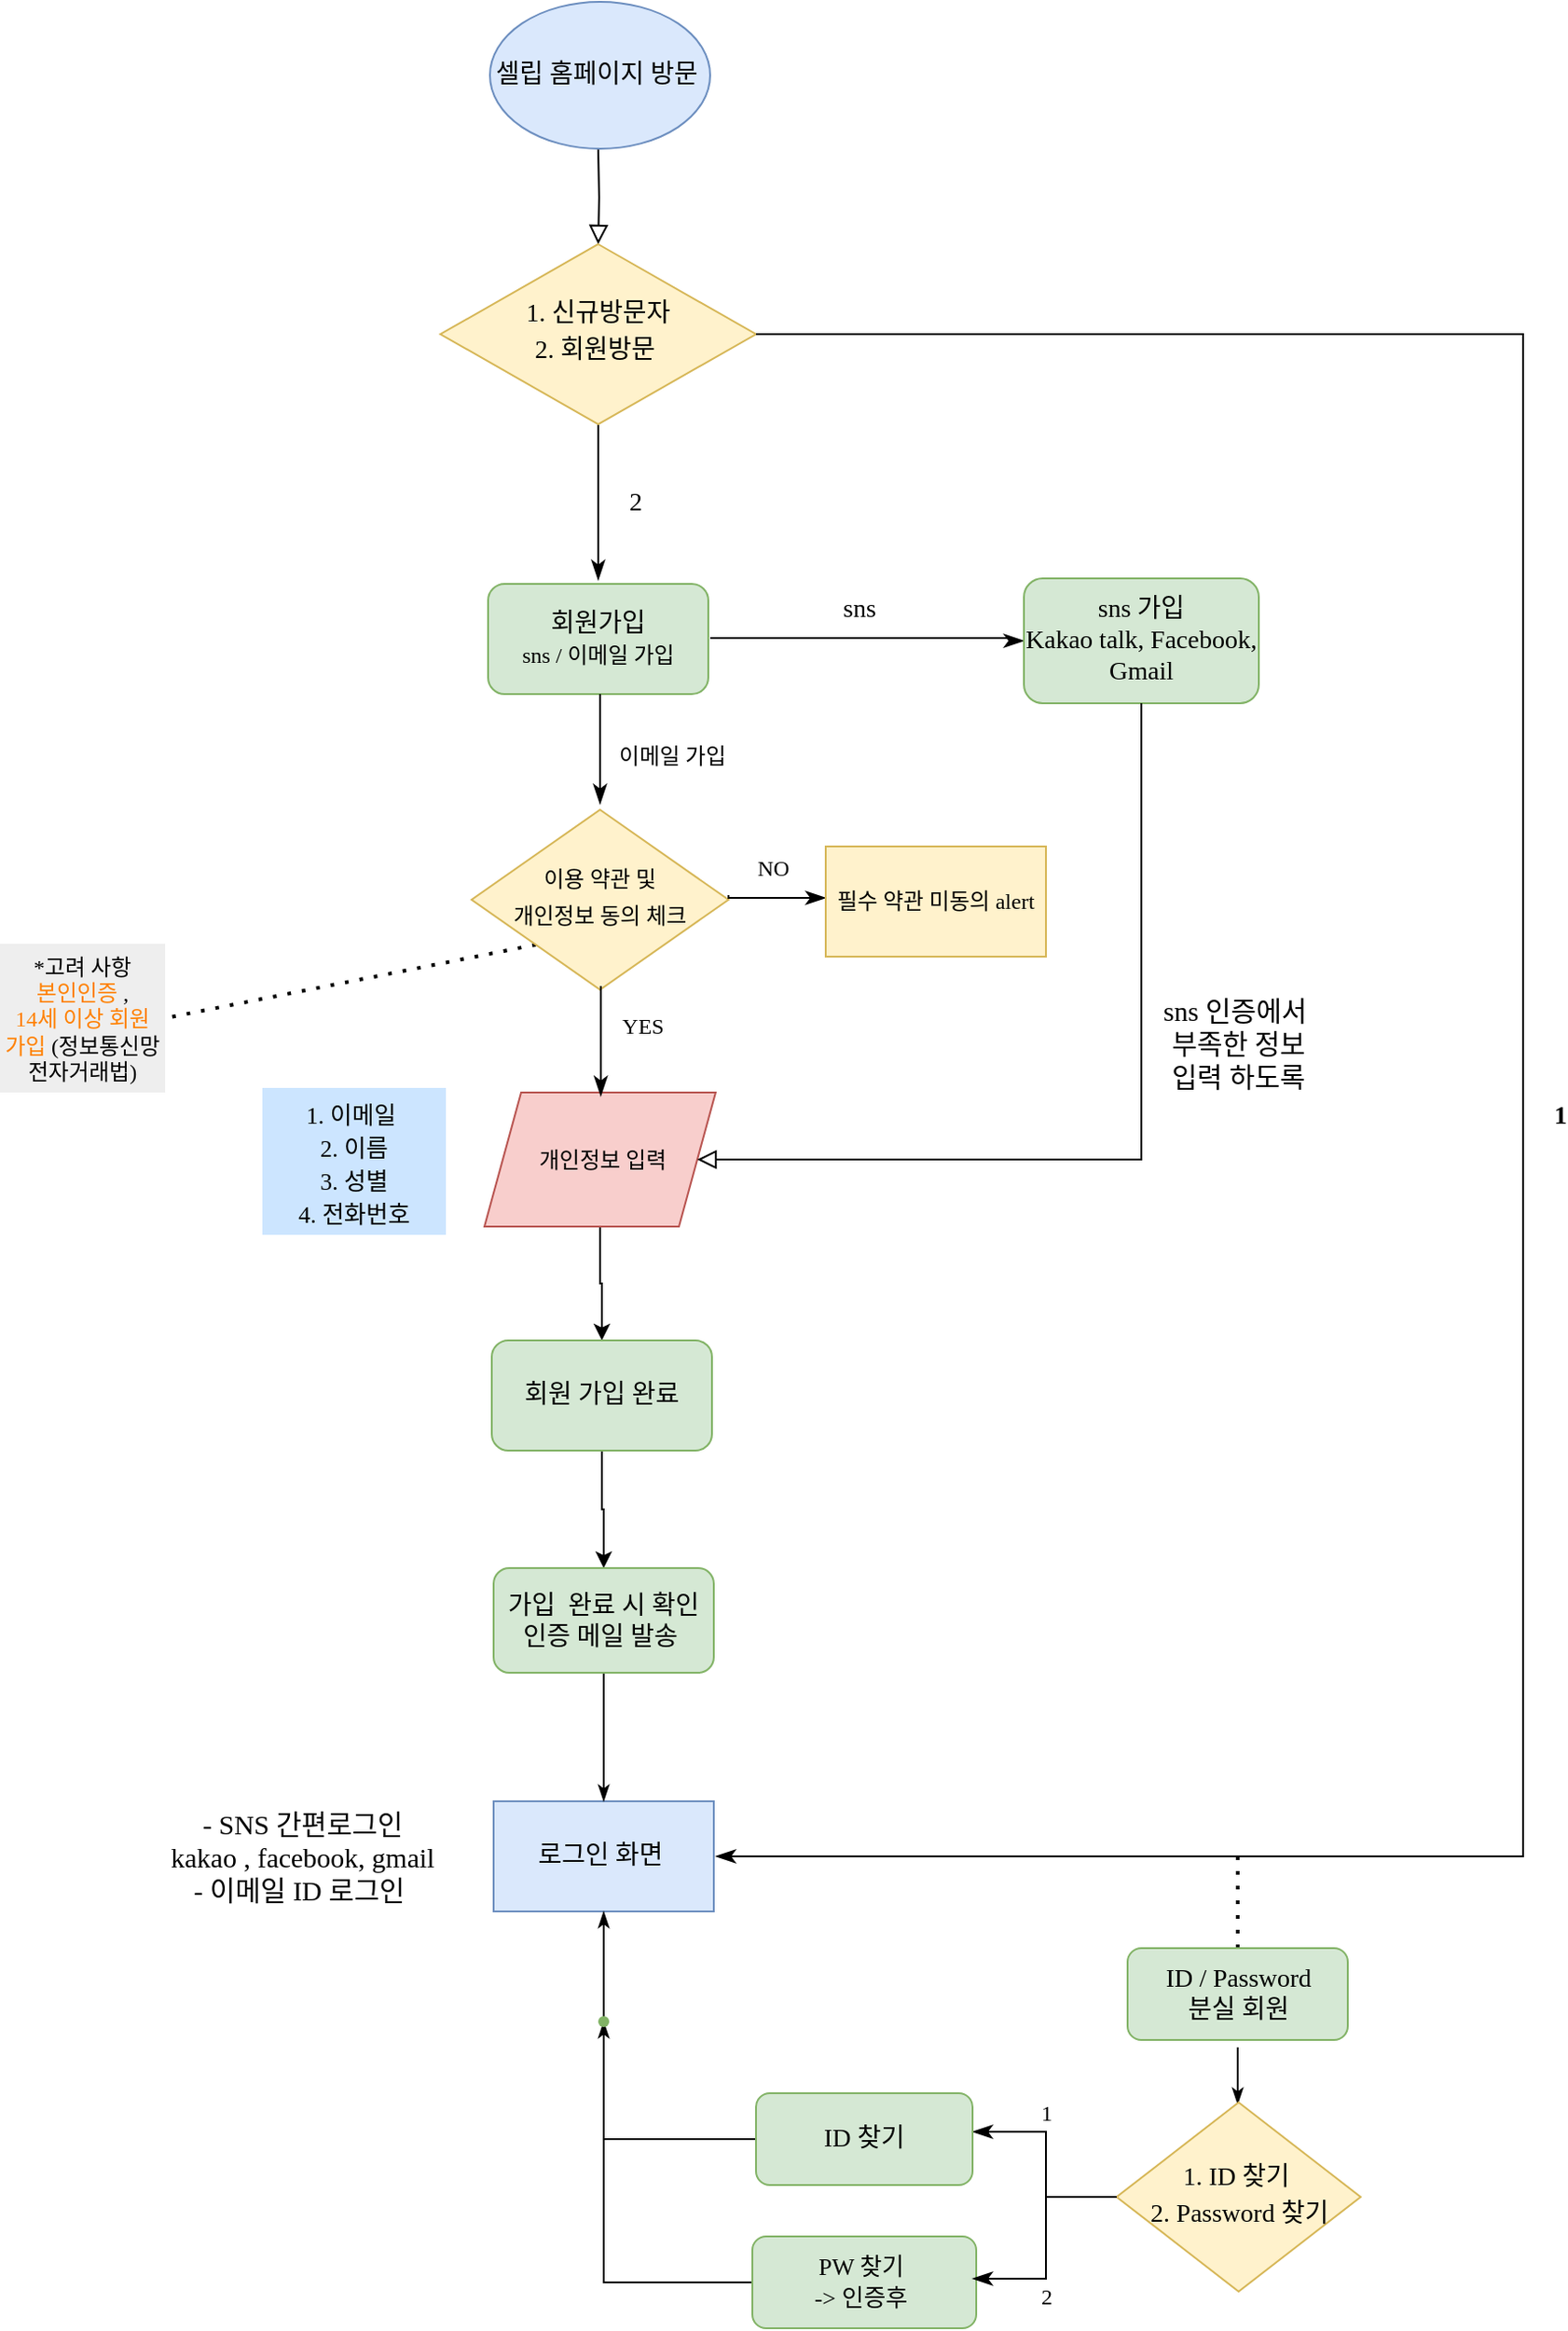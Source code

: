 <mxfile version="20.0.1" type="github">
  <diagram id="C5RBs43oDa-KdzZeNtuy" name="Page-1">
    <mxGraphModel dx="2720" dy="1238" grid="1" gridSize="10" guides="1" tooltips="1" connect="1" arrows="1" fold="1" page="1" pageScale="1" pageWidth="980" pageHeight="1390" math="0" shadow="0">
      <root>
        <mxCell id="WIyWlLk6GJQsqaUBKTNV-0" />
        <mxCell id="WIyWlLk6GJQsqaUBKTNV-1" parent="WIyWlLk6GJQsqaUBKTNV-0" />
        <mxCell id="WIyWlLk6GJQsqaUBKTNV-2" value="" style="rounded=0;html=1;jettySize=auto;orthogonalLoop=1;fontSize=14;endArrow=block;endFill=0;endSize=8;strokeWidth=1;shadow=0;labelBackgroundColor=none;edgeStyle=orthogonalEdgeStyle;fontFamily=돋음체;fontSource=https%3A%2F%2Fcdn.jsdelivr.net%2Fgh%2Fprojectnoonnu%2Fnoonfonts_two%401.0%2FKoPubDotumMedium.woff&#39;;" parent="WIyWlLk6GJQsqaUBKTNV-1" target="WIyWlLk6GJQsqaUBKTNV-6" edge="1">
          <mxGeometry relative="1" as="geometry">
            <mxPoint x="-604" y="160" as="sourcePoint" />
          </mxGeometry>
        </mxCell>
        <mxCell id="WIyWlLk6GJQsqaUBKTNV-4" value="2" style="rounded=0;html=1;jettySize=auto;orthogonalLoop=1;fontSize=14;endArrow=classicThin;endFill=1;endSize=8;strokeWidth=1;shadow=0;labelBackgroundColor=none;edgeStyle=orthogonalEdgeStyle;fontFamily=돋음체;fontSource=https%3A%2F%2Fcdn.jsdelivr.net%2Fgh%2Fprojectnoonnu%2Fnoonfonts_two%401.0%2FKoPubDotumMedium.woff&#39;;exitX=0.5;exitY=1;exitDx=0;exitDy=0;" parent="WIyWlLk6GJQsqaUBKTNV-1" source="WIyWlLk6GJQsqaUBKTNV-6" edge="1">
          <mxGeometry y="20" relative="1" as="geometry">
            <mxPoint as="offset" />
            <mxPoint x="-603.5" y="307" as="sourcePoint" />
            <mxPoint x="-604" y="395" as="targetPoint" />
          </mxGeometry>
        </mxCell>
        <mxCell id="WIyWlLk6GJQsqaUBKTNV-6" value="&lt;p style=&quot;line-height: 1.4; font-size: 14px;&quot;&gt;&lt;font data-font-src=&quot;https://cdn.jsdelivr.net/gh/projectnoonnu/noonfonts_two@1.0/KoPubDotumMedium.woff&#39;&quot; style=&quot;font-size: 14px;&quot;&gt;1. 신규방문자&lt;br style=&quot;font-size: 14px;&quot;&gt;2. 회원방문&amp;nbsp;&lt;/font&gt;&lt;/p&gt;" style="rhombus;whiteSpace=wrap;html=1;shadow=0;fontFamily=돋음체;fontSize=14;align=center;strokeWidth=1;spacing=6;spacingTop=-4;fontSource=https%3A%2F%2Fcdn.jsdelivr.net%2Fgh%2Fprojectnoonnu%2Fnoonfonts_two%401.0%2FKoPubDotumMedium.woff&#39;;fillColor=#fff2cc;strokeColor=#d6b656;" parent="WIyWlLk6GJQsqaUBKTNV-1" vertex="1">
          <mxGeometry x="-690" y="212" width="172" height="98" as="geometry" />
        </mxCell>
        <mxCell id="9th_qqpQEsQk5X8nuHkO-0" value="&lt;font data-font-src=&quot;https://cdn.jsdelivr.net/gh/projectnoonnu/noonfonts_two@1.0/KoPubDotumMedium.woff&#39;&quot; style=&quot;font-size: 14px;&quot;&gt;셀립 홈페이지 방문&amp;nbsp;&lt;/font&gt;" style="ellipse;whiteSpace=wrap;html=1;fontSize=14;fontFamily=돋음체;fontSource=https%3A%2F%2Fcdn.jsdelivr.net%2Fgh%2Fprojectnoonnu%2Fnoonfonts_two%401.0%2FKoPubDotumMedium.woff&#39;;fillColor=#dae8fc;strokeColor=#6c8ebf;" vertex="1" parent="WIyWlLk6GJQsqaUBKTNV-1">
          <mxGeometry x="-663" y="80" width="120" height="80" as="geometry" />
        </mxCell>
        <mxCell id="9th_qqpQEsQk5X8nuHkO-2" value="로그인 화면&amp;nbsp;" style="rounded=0;whiteSpace=wrap;html=1;fontFamily=돋음체;fontSource=https%3A%2F%2Fcdn.jsdelivr.net%2Fgh%2Fprojectnoonnu%2Fnoonfonts_two%401.0%2FKoPubDotumMedium.woff&#39;;fontSize=14;fillColor=#dae8fc;strokeColor=#6c8ebf;" vertex="1" parent="WIyWlLk6GJQsqaUBKTNV-1">
          <mxGeometry x="-661" y="1060" width="120" height="60" as="geometry" />
        </mxCell>
        <mxCell id="9th_qqpQEsQk5X8nuHkO-3" value="&lt;b&gt;1&lt;/b&gt;" style="rounded=0;html=1;jettySize=auto;orthogonalLoop=1;fontSize=14;endArrow=classicThin;endFill=1;endSize=8;strokeWidth=1;shadow=0;labelBackgroundColor=none;edgeStyle=orthogonalEdgeStyle;fontFamily=돋음체;fontSource=https%3A%2F%2Fcdn.jsdelivr.net%2Fgh%2Fprojectnoonnu%2Fnoonfonts_two%401.0%2FKoPubDotumMedium.woff&#39;;" edge="1" parent="WIyWlLk6GJQsqaUBKTNV-1" source="WIyWlLk6GJQsqaUBKTNV-6">
          <mxGeometry y="20" relative="1" as="geometry">
            <mxPoint as="offset" />
            <mxPoint x="-319" y="261" as="sourcePoint" />
            <mxPoint x="-540" y="1090" as="targetPoint" />
            <Array as="points">
              <mxPoint x="-100" y="261" />
            </Array>
          </mxGeometry>
        </mxCell>
        <mxCell id="9th_qqpQEsQk5X8nuHkO-4" value="회원가입&lt;br&gt;&lt;font style=&quot;font-size: 12px;&quot;&gt;sns / 이메일 가입&lt;/font&gt;" style="rounded=1;whiteSpace=wrap;html=1;fontFamily=돋음체;fontSource=https%3A%2F%2Fcdn.jsdelivr.net%2Fgh%2Fprojectnoonnu%2Fnoonfonts_two%401.0%2FKoPubDotumMedium.woff&#39;;fontSize=14;fillColor=#d5e8d4;strokeColor=#82b366;" vertex="1" parent="WIyWlLk6GJQsqaUBKTNV-1">
          <mxGeometry x="-664" y="397" width="120" height="60" as="geometry" />
        </mxCell>
        <mxCell id="9th_qqpQEsQk5X8nuHkO-9" value="sns" style="rounded=0;html=1;jettySize=auto;orthogonalLoop=1;fontSize=14;endArrow=classicThin;endFill=1;endSize=8;strokeWidth=1;shadow=0;labelBackgroundColor=none;edgeStyle=orthogonalEdgeStyle;fontFamily=돋음체;fontSource=https%3A%2F%2Fcdn.jsdelivr.net%2Fgh%2Fprojectnoonnu%2Fnoonfonts_two%401.0%2FKoPubDotumMedium.woff&#39;;entryX=0;entryY=0.5;entryDx=0;entryDy=0;" edge="1" parent="WIyWlLk6GJQsqaUBKTNV-1" target="9th_qqpQEsQk5X8nuHkO-11">
          <mxGeometry x="-0.067" y="17" relative="1" as="geometry">
            <mxPoint y="1" as="offset" />
            <mxPoint x="-543" y="426.5" as="sourcePoint" />
            <mxPoint x="-438" y="426.5" as="targetPoint" />
            <Array as="points">
              <mxPoint x="-379" y="426" />
            </Array>
          </mxGeometry>
        </mxCell>
        <mxCell id="9th_qqpQEsQk5X8nuHkO-11" value="sns 가입&lt;br&gt;Kakao talk, Facebook,&lt;br&gt;Gmail" style="rounded=1;whiteSpace=wrap;html=1;fontFamily=돋음체;fontSource=https%3A%2F%2Fcdn.jsdelivr.net%2Fgh%2Fprojectnoonnu%2Fnoonfonts_two%401.0%2FKoPubDotumMedium.woff&#39;;fontSize=14;fillColor=#d5e8d4;strokeColor=#82b366;" vertex="1" parent="WIyWlLk6GJQsqaUBKTNV-1">
          <mxGeometry x="-372" y="394" width="128" height="68" as="geometry" />
        </mxCell>
        <mxCell id="9th_qqpQEsQk5X8nuHkO-16" value="&lt;font style=&quot;font-size: 12px;&quot;&gt;이메일 가입&lt;/font&gt;" style="rounded=0;html=1;jettySize=auto;orthogonalLoop=1;fontSize=14;endArrow=classicThin;endFill=1;endSize=8;strokeWidth=1;shadow=0;labelBackgroundColor=none;edgeStyle=orthogonalEdgeStyle;fontFamily=돋음체;fontSource=https%3A%2F%2Fcdn.jsdelivr.net%2Fgh%2Fprojectnoonnu%2Fnoonfonts_two%401.0%2FKoPubDotumMedium.woff&#39;;" edge="1" parent="WIyWlLk6GJQsqaUBKTNV-1">
          <mxGeometry x="0.1" y="39" relative="1" as="geometry">
            <mxPoint y="1" as="offset" />
            <mxPoint x="-603" y="457" as="sourcePoint" />
            <mxPoint x="-603" y="517" as="targetPoint" />
          </mxGeometry>
        </mxCell>
        <mxCell id="9th_qqpQEsQk5X8nuHkO-22" value="&lt;font style=&quot;font-size: 13px;&quot;&gt;1. 이메일&amp;nbsp;&lt;br&gt;2. 이름&lt;br&gt;3. 성별&lt;br&gt;4. 전화번호&lt;/font&gt;" style="text;html=1;strokeColor=none;fillColor=#cce5ff;align=center;verticalAlign=middle;whiteSpace=wrap;rounded=0;fontFamily=돋음체;fontSource=https%3A%2F%2Fcdn.jsdelivr.net%2Fgh%2Fprojectnoonnu%2Fnoonfonts_two%401.0%2FKoPubDotumMedium.woff&#39;;fontSize=15;" vertex="1" parent="WIyWlLk6GJQsqaUBKTNV-1">
          <mxGeometry x="-787" y="671.5" width="100" height="80" as="geometry" />
        </mxCell>
        <mxCell id="9th_qqpQEsQk5X8nuHkO-60" value="" style="edgeStyle=orthogonalEdgeStyle;rounded=0;orthogonalLoop=1;jettySize=auto;html=1;fontFamily=돋음체;fontSource=https%3A%2F%2Fcdn.jsdelivr.net%2Fgh%2Fprojectnoonnu%2Fnoonfonts_two%401.0%2FKoPubDotumMedium.woff&#39;;fontSize=13;fontColor=#FF8000;" edge="1" parent="WIyWlLk6GJQsqaUBKTNV-1" source="9th_qqpQEsQk5X8nuHkO-32" target="9th_qqpQEsQk5X8nuHkO-49">
          <mxGeometry relative="1" as="geometry" />
        </mxCell>
        <mxCell id="9th_qqpQEsQk5X8nuHkO-32" value="&amp;nbsp; &amp;nbsp;개인정보 입력&amp;nbsp;&amp;nbsp;" style="shape=parallelogram;perimeter=parallelogramPerimeter;whiteSpace=wrap;html=1;fixedSize=1;fontFamily=돋음체;fontSource=https%3A%2F%2Fcdn.jsdelivr.net%2Fgh%2Fprojectnoonnu%2Fnoonfonts_two%401.0%2FKoPubDotumMedium.woff&#39;;fontSize=12;fillColor=#f8cecc;strokeColor=#b85450;" vertex="1" parent="WIyWlLk6GJQsqaUBKTNV-1">
          <mxGeometry x="-666" y="674" width="126" height="73" as="geometry" />
        </mxCell>
        <mxCell id="9th_qqpQEsQk5X8nuHkO-35" value="" style="rounded=0;html=1;jettySize=auto;orthogonalLoop=1;fontSize=14;endArrow=block;endFill=0;endSize=8;strokeWidth=1;shadow=0;labelBackgroundColor=none;edgeStyle=orthogonalEdgeStyle;fontFamily=돋음체;fontSource=https%3A%2F%2Fcdn.jsdelivr.net%2Fgh%2Fprojectnoonnu%2Fnoonfonts_two%401.0%2FKoPubDotumMedium.woff&#39;;exitX=0.5;exitY=1;exitDx=0;exitDy=0;entryX=1;entryY=0.5;entryDx=0;entryDy=0;" edge="1" parent="WIyWlLk6GJQsqaUBKTNV-1" source="9th_qqpQEsQk5X8nuHkO-11" target="9th_qqpQEsQk5X8nuHkO-32">
          <mxGeometry relative="1" as="geometry">
            <mxPoint x="-358.53" y="468" as="sourcePoint" />
            <mxPoint x="-540" y="710" as="targetPoint" />
            <Array as="points">
              <mxPoint x="-308" y="710" />
            </Array>
          </mxGeometry>
        </mxCell>
        <mxCell id="9th_qqpQEsQk5X8nuHkO-37" value="sns 인증에서&amp;nbsp;&lt;br&gt;부족한 정보 &lt;br&gt;입력 하도록&lt;br&gt;&amp;nbsp;" style="text;html=1;strokeColor=none;fillColor=none;align=center;verticalAlign=middle;whiteSpace=wrap;rounded=0;fontFamily=돋음체;fontSource=https%3A%2F%2Fcdn.jsdelivr.net%2Fgh%2Fprojectnoonnu%2Fnoonfonts_two%401.0%2FKoPubDotumMedium.woff&#39;;fontSize=15;" vertex="1" parent="WIyWlLk6GJQsqaUBKTNV-1">
          <mxGeometry x="-340" y="618" width="170" height="76" as="geometry" />
        </mxCell>
        <mxCell id="9th_qqpQEsQk5X8nuHkO-42" value="" style="endArrow=none;dashed=1;html=1;dashPattern=1 3;strokeWidth=2;rounded=0;fontFamily=돋음체;fontSource=https%3A%2F%2Fcdn.jsdelivr.net%2Fgh%2Fprojectnoonnu%2Fnoonfonts_two%401.0%2FKoPubDotumMedium.woff&#39;;fontSize=12;entryX=1;entryY=0.5;entryDx=0;entryDy=0;exitX=0;exitY=1;exitDx=0;exitDy=0;" edge="1" parent="WIyWlLk6GJQsqaUBKTNV-1" source="9th_qqpQEsQk5X8nuHkO-58" target="9th_qqpQEsQk5X8nuHkO-43">
          <mxGeometry width="50" height="50" relative="1" as="geometry">
            <mxPoint x="-553" y="553.58" as="sourcePoint" />
            <mxPoint x="-490" y="553.58" as="targetPoint" />
          </mxGeometry>
        </mxCell>
        <mxCell id="9th_qqpQEsQk5X8nuHkO-43" value="&lt;br&gt;*고려 사항&lt;br&gt;&lt;font color=&quot;#ff8000&quot;&gt;본인인증&lt;/font&gt;&amp;nbsp;,&lt;br&gt;&lt;font color=&quot;#ff8000&quot;&gt;14세 이상 회원&lt;br&gt;가입&lt;/font&gt; (정보통신망 전자거래법)&lt;br&gt;&amp;nbsp;" style="text;html=1;strokeColor=none;fillColor=#eeeeee;align=center;verticalAlign=middle;whiteSpace=wrap;rounded=0;fontFamily=돋음체;fontSource=https%3A%2F%2Fcdn.jsdelivr.net%2Fgh%2Fprojectnoonnu%2Fnoonfonts_two%401.0%2FKoPubDotumMedium.woff&#39;;fontSize=12;" vertex="1" parent="WIyWlLk6GJQsqaUBKTNV-1">
          <mxGeometry x="-930" y="593" width="90" height="81" as="geometry" />
        </mxCell>
        <mxCell id="9th_qqpQEsQk5X8nuHkO-44" value="- SNS 간편로그인&lt;br&gt;kakao , facebook, gmail&lt;br&gt;- 이메일 ID 로그인&amp;nbsp;" style="text;html=1;strokeColor=none;fillColor=none;align=center;verticalAlign=middle;whiteSpace=wrap;rounded=0;fontFamily=돋음체;fontSource=https%3A%2F%2Fcdn.jsdelivr.net%2Fgh%2Fprojectnoonnu%2Fnoonfonts_two%401.0%2FKoPubDotumMedium.woff&#39;;fontSize=15;" vertex="1" parent="WIyWlLk6GJQsqaUBKTNV-1">
          <mxGeometry x="-850" y="1052" width="170" height="76" as="geometry" />
        </mxCell>
        <mxCell id="9th_qqpQEsQk5X8nuHkO-61" value="" style="edgeStyle=orthogonalEdgeStyle;rounded=0;orthogonalLoop=1;jettySize=auto;html=1;fontFamily=돋음체;fontSource=https%3A%2F%2Fcdn.jsdelivr.net%2Fgh%2Fprojectnoonnu%2Fnoonfonts_two%401.0%2FKoPubDotumMedium.woff&#39;;fontSize=13;fontColor=#FF8000;" edge="1" parent="WIyWlLk6GJQsqaUBKTNV-1" source="9th_qqpQEsQk5X8nuHkO-49" target="9th_qqpQEsQk5X8nuHkO-54">
          <mxGeometry relative="1" as="geometry" />
        </mxCell>
        <mxCell id="9th_qqpQEsQk5X8nuHkO-49" value="회원 가입 완료" style="rounded=1;whiteSpace=wrap;html=1;fontFamily=돋음체;fontSource=https%3A%2F%2Fcdn.jsdelivr.net%2Fgh%2Fprojectnoonnu%2Fnoonfonts_two%401.0%2FKoPubDotumMedium.woff&#39;;fontSize=14;fillColor=#d5e8d4;strokeColor=#82b366;" vertex="1" parent="WIyWlLk6GJQsqaUBKTNV-1">
          <mxGeometry x="-662" y="809" width="120" height="60" as="geometry" />
        </mxCell>
        <mxCell id="9th_qqpQEsQk5X8nuHkO-69" value="" style="edgeStyle=orthogonalEdgeStyle;rounded=0;orthogonalLoop=1;jettySize=auto;html=1;fontFamily=돋음체;fontSource=https%3A%2F%2Fcdn.jsdelivr.net%2Fgh%2Fprojectnoonnu%2Fnoonfonts_two%401.0%2FKoPubDotumMedium.woff&#39;;fontSize=12;fontColor=#FF8000;endArrow=classicThin;endFill=1;strokeColor=default;" edge="1" parent="WIyWlLk6GJQsqaUBKTNV-1" source="9th_qqpQEsQk5X8nuHkO-54" target="9th_qqpQEsQk5X8nuHkO-2">
          <mxGeometry relative="1" as="geometry" />
        </mxCell>
        <mxCell id="9th_qqpQEsQk5X8nuHkO-54" value="가입&amp;nbsp; 완료 시 확인 &lt;br&gt;인증 메일 발송&amp;nbsp;" style="rounded=1;whiteSpace=wrap;html=1;fontFamily=돋음체;fontSource=https%3A%2F%2Fcdn.jsdelivr.net%2Fgh%2Fprojectnoonnu%2Fnoonfonts_two%401.0%2FKoPubDotumMedium.woff&#39;;fontSize=14;fillColor=#d5e8d4;strokeColor=#82b366;" vertex="1" parent="WIyWlLk6GJQsqaUBKTNV-1">
          <mxGeometry x="-661" y="933" width="120" height="57" as="geometry" />
        </mxCell>
        <mxCell id="9th_qqpQEsQk5X8nuHkO-58" value="&lt;p style=&quot;line-height: 1.4; font-size: 14px;&quot;&gt;&lt;span style=&quot;font-size: 12px;&quot;&gt;이용 약관 및&lt;/span&gt;&lt;br style=&quot;font-size: 12px;&quot;&gt;&lt;span style=&quot;font-size: 12px;&quot;&gt;개인정보 동의 체크&lt;/span&gt;&lt;br&gt;&lt;/p&gt;" style="rhombus;whiteSpace=wrap;html=1;shadow=0;fontFamily=돋음체;fontSize=14;align=center;strokeWidth=1;spacing=6;spacingTop=-4;fontSource=https%3A%2F%2Fcdn.jsdelivr.net%2Fgh%2Fprojectnoonnu%2Fnoonfonts_two%401.0%2FKoPubDotumMedium.woff&#39;;fillColor=#fff2cc;strokeColor=#d6b656;" vertex="1" parent="WIyWlLk6GJQsqaUBKTNV-1">
          <mxGeometry x="-673" y="520" width="140" height="98" as="geometry" />
        </mxCell>
        <mxCell id="9th_qqpQEsQk5X8nuHkO-65" value="&lt;span style=&quot;font-size: 12px;&quot;&gt;YES&lt;/span&gt;" style="rounded=0;html=1;jettySize=auto;orthogonalLoop=1;fontSize=14;endArrow=classicThin;endFill=1;endSize=8;strokeWidth=1;shadow=0;labelBackgroundColor=none;edgeStyle=orthogonalEdgeStyle;fontFamily=돋음체;fontSource=https%3A%2F%2Fcdn.jsdelivr.net%2Fgh%2Fprojectnoonnu%2Fnoonfonts_two%401.0%2FKoPubDotumMedium.woff&#39;;" edge="1" parent="WIyWlLk6GJQsqaUBKTNV-1">
          <mxGeometry x="-0.267" y="23" relative="1" as="geometry">
            <mxPoint as="offset" />
            <mxPoint x="-602.59" y="616" as="sourcePoint" />
            <mxPoint x="-602.59" y="676" as="targetPoint" />
          </mxGeometry>
        </mxCell>
        <mxCell id="9th_qqpQEsQk5X8nuHkO-67" value="&lt;font style=&quot;font-size: 12px;&quot;&gt;NO&lt;/font&gt;" style="rounded=0;html=1;jettySize=auto;orthogonalLoop=1;fontSize=14;endArrow=classicThin;endFill=1;endSize=8;strokeWidth=1;shadow=0;labelBackgroundColor=none;edgeStyle=orthogonalEdgeStyle;fontFamily=돋음체;fontSource=https%3A%2F%2Fcdn.jsdelivr.net%2Fgh%2Fprojectnoonnu%2Fnoonfonts_two%401.0%2FKoPubDotumMedium.woff&#39;;" edge="1" parent="WIyWlLk6GJQsqaUBKTNV-1">
          <mxGeometry x="-0.067" y="17" relative="1" as="geometry">
            <mxPoint y="1" as="offset" />
            <mxPoint x="-533" y="566.5" as="sourcePoint" />
            <mxPoint x="-480" y="568" as="targetPoint" />
            <Array as="points">
              <mxPoint x="-533" y="568" />
            </Array>
          </mxGeometry>
        </mxCell>
        <mxCell id="9th_qqpQEsQk5X8nuHkO-68" value="필수 약관 미동의 alert" style="rounded=0;whiteSpace=wrap;html=1;fontFamily=돋음체;fontSource=https%3A%2F%2Fcdn.jsdelivr.net%2Fgh%2Fprojectnoonnu%2Fnoonfonts_two%401.0%2FKoPubDotumMedium.woff&#39;;fontSize=12;fillColor=#fff2cc;strokeColor=#d6b656;" vertex="1" parent="WIyWlLk6GJQsqaUBKTNV-1">
          <mxGeometry x="-480" y="540" width="120" height="60" as="geometry" />
        </mxCell>
        <mxCell id="9th_qqpQEsQk5X8nuHkO-75" value="" style="endArrow=none;dashed=1;html=1;dashPattern=1 3;strokeWidth=2;rounded=0;fontFamily=돋음체;fontSource=https%3A%2F%2Fcdn.jsdelivr.net%2Fgh%2Fprojectnoonnu%2Fnoonfonts_two%401.0%2FKoPubDotumMedium.woff&#39;;fontSize=12;fontColor=#FF8000;" edge="1" parent="WIyWlLk6GJQsqaUBKTNV-1">
          <mxGeometry width="50" height="50" relative="1" as="geometry">
            <mxPoint x="-255.5" y="1140" as="sourcePoint" />
            <mxPoint x="-255.5" y="1090" as="targetPoint" />
          </mxGeometry>
        </mxCell>
        <mxCell id="9th_qqpQEsQk5X8nuHkO-78" value="" style="edgeStyle=orthogonalEdgeStyle;rounded=0;orthogonalLoop=1;jettySize=auto;html=1;fontFamily=돋음체;fontSource=https%3A%2F%2Fcdn.jsdelivr.net%2Fgh%2Fprojectnoonnu%2Fnoonfonts_two%401.0%2FKoPubDotumMedium.woff&#39;;fontSize=12;fontColor=#FF8000;endArrow=classicThin;endFill=1;strokeColor=default;" edge="1" parent="WIyWlLk6GJQsqaUBKTNV-1">
          <mxGeometry relative="1" as="geometry">
            <mxPoint x="-255.5" y="1194" as="sourcePoint" />
            <mxPoint x="-255.5" y="1225" as="targetPoint" />
          </mxGeometry>
        </mxCell>
        <mxCell id="9th_qqpQEsQk5X8nuHkO-76" value="ID / Password &lt;br&gt;분실 회원" style="rounded=1;whiteSpace=wrap;html=1;fontFamily=돋음체;fontSource=https%3A%2F%2Fcdn.jsdelivr.net%2Fgh%2Fprojectnoonnu%2Fnoonfonts_two%401.0%2FKoPubDotumMedium.woff&#39;;fontSize=14;fillColor=#d5e8d4;strokeColor=#82b366;" vertex="1" parent="WIyWlLk6GJQsqaUBKTNV-1">
          <mxGeometry x="-315.5" y="1140" width="120" height="50" as="geometry" />
        </mxCell>
        <mxCell id="9th_qqpQEsQk5X8nuHkO-79" value="&lt;p style=&quot;line-height: 1.4; font-size: 14px;&quot;&gt;1. ID 찾기&amp;nbsp;&lt;br&gt;2. Password 찾기&lt;br&gt;&lt;/p&gt;" style="rhombus;whiteSpace=wrap;html=1;shadow=0;fontFamily=돋음체;fontSize=14;align=center;strokeWidth=1;spacing=6;spacingTop=-4;fontSource=https%3A%2F%2Fcdn.jsdelivr.net%2Fgh%2Fprojectnoonnu%2Fnoonfonts_two%401.0%2FKoPubDotumMedium.woff&#39;;fillColor=#fff2cc;strokeColor=#d6b656;" vertex="1" parent="WIyWlLk6GJQsqaUBKTNV-1">
          <mxGeometry x="-321.5" y="1224" width="133" height="103" as="geometry" />
        </mxCell>
        <mxCell id="9th_qqpQEsQk5X8nuHkO-82" value="&lt;span style=&quot;font-size: 12px;&quot;&gt;1&lt;/span&gt;" style="rounded=0;html=1;jettySize=auto;orthogonalLoop=1;fontSize=14;endArrow=classicThin;endFill=1;endSize=8;strokeWidth=1;shadow=0;labelBackgroundColor=none;edgeStyle=orthogonalEdgeStyle;fontFamily=돋음체;fontSource=https%3A%2F%2Fcdn.jsdelivr.net%2Fgh%2Fprojectnoonnu%2Fnoonfonts_two%401.0%2FKoPubDotumMedium.woff&#39;;exitX=0;exitY=0.5;exitDx=0;exitDy=0;" edge="1" parent="WIyWlLk6GJQsqaUBKTNV-1" source="9th_qqpQEsQk5X8nuHkO-79">
          <mxGeometry x="0.298" y="-10" relative="1" as="geometry">
            <mxPoint as="offset" />
            <mxPoint x="-328.59" y="1248.57" as="sourcePoint" />
            <mxPoint x="-400" y="1240" as="targetPoint" />
            <Array as="points">
              <mxPoint x="-360" y="1276" />
              <mxPoint x="-360" y="1240" />
            </Array>
          </mxGeometry>
        </mxCell>
        <mxCell id="9th_qqpQEsQk5X8nuHkO-93" value="" style="edgeStyle=orthogonalEdgeStyle;rounded=0;orthogonalLoop=1;jettySize=auto;html=1;fontFamily=돋음체;fontSource=https%3A%2F%2Fcdn.jsdelivr.net%2Fgh%2Fprojectnoonnu%2Fnoonfonts_two%401.0%2FKoPubDotumMedium.woff&#39;;fontSize=13;fontColor=#FF8000;endArrow=classicThin;endFill=1;strokeColor=default;entryX=0.5;entryY=1;entryDx=0;entryDy=0;" edge="1" parent="WIyWlLk6GJQsqaUBKTNV-1" source="9th_qqpQEsQk5X8nuHkO-83" target="9th_qqpQEsQk5X8nuHkO-2">
          <mxGeometry relative="1" as="geometry">
            <mxPoint x="-617" y="1244" as="targetPoint" />
          </mxGeometry>
        </mxCell>
        <mxCell id="9th_qqpQEsQk5X8nuHkO-83" value="ID 찾기" style="rounded=1;whiteSpace=wrap;html=1;fontFamily=돋음체;fontSource=https%3A%2F%2Fcdn.jsdelivr.net%2Fgh%2Fprojectnoonnu%2Fnoonfonts_two%401.0%2FKoPubDotumMedium.woff&#39;;fontSize=14;fillColor=#d5e8d4;strokeColor=#82b366;" vertex="1" parent="WIyWlLk6GJQsqaUBKTNV-1">
          <mxGeometry x="-518" y="1219" width="118" height="50" as="geometry" />
        </mxCell>
        <mxCell id="9th_qqpQEsQk5X8nuHkO-95" value="" style="edgeStyle=orthogonalEdgeStyle;rounded=0;orthogonalLoop=1;jettySize=auto;html=1;fontFamily=돋음체;fontSource=https%3A%2F%2Fcdn.jsdelivr.net%2Fgh%2Fprojectnoonnu%2Fnoonfonts_two%401.0%2FKoPubDotumMedium.woff&#39;;fontSize=13;fontColor=#FF8000;endArrow=classicThin;endFill=1;strokeColor=default;" edge="1" parent="WIyWlLk6GJQsqaUBKTNV-1" source="9th_qqpQEsQk5X8nuHkO-87" target="9th_qqpQEsQk5X8nuHkO-94">
          <mxGeometry relative="1" as="geometry" />
        </mxCell>
        <mxCell id="9th_qqpQEsQk5X8nuHkO-87" value="&lt;font style=&quot;font-size: 13px;&quot;&gt;PW 찾기&amp;nbsp;&lt;br&gt;-&amp;gt; 인증후&lt;/font&gt;&amp;nbsp;" style="rounded=1;whiteSpace=wrap;html=1;fontFamily=돋음체;fontSource=https%3A%2F%2Fcdn.jsdelivr.net%2Fgh%2Fprojectnoonnu%2Fnoonfonts_two%401.0%2FKoPubDotumMedium.woff&#39;;fontSize=14;fillColor=#d5e8d4;strokeColor=#82b366;" vertex="1" parent="WIyWlLk6GJQsqaUBKTNV-1">
          <mxGeometry x="-520" y="1297" width="122" height="50" as="geometry" />
        </mxCell>
        <mxCell id="9th_qqpQEsQk5X8nuHkO-90" value="&lt;span style=&quot;font-size: 12px;&quot;&gt;2&lt;/span&gt;" style="rounded=0;html=1;jettySize=auto;orthogonalLoop=1;fontSize=14;endArrow=classicThin;endFill=1;endSize=8;strokeWidth=1;shadow=0;labelBackgroundColor=none;edgeStyle=orthogonalEdgeStyle;fontFamily=돋음체;fontSource=https%3A%2F%2Fcdn.jsdelivr.net%2Fgh%2Fprojectnoonnu%2Fnoonfonts_two%401.0%2FKoPubDotumMedium.woff&#39;;exitX=0;exitY=0.5;exitDx=0;exitDy=0;" edge="1" parent="WIyWlLk6GJQsqaUBKTNV-1" source="9th_qqpQEsQk5X8nuHkO-79">
          <mxGeometry x="0.349" y="10" relative="1" as="geometry">
            <mxPoint as="offset" />
            <mxPoint x="-303.5" y="1322.46" as="sourcePoint" />
            <mxPoint x="-400" y="1320" as="targetPoint" />
            <Array as="points">
              <mxPoint x="-360" y="1276" />
              <mxPoint x="-360" y="1320" />
            </Array>
          </mxGeometry>
        </mxCell>
        <mxCell id="9th_qqpQEsQk5X8nuHkO-94" value="" style="shape=waypoint;sketch=0;size=6;pointerEvents=1;points=[];fillColor=#d5e8d4;resizable=0;rotatable=0;perimeter=centerPerimeter;snapToPoint=1;fontSize=14;fontFamily=돋음체;strokeColor=#82b366;rounded=1;fontSource=https%3A%2F%2Fcdn.jsdelivr.net%2Fgh%2Fprojectnoonnu%2Fnoonfonts_two%401.0%2FKoPubDotumMedium.woff&#39;;" vertex="1" parent="WIyWlLk6GJQsqaUBKTNV-1">
          <mxGeometry x="-621" y="1160" width="40" height="40" as="geometry" />
        </mxCell>
      </root>
    </mxGraphModel>
  </diagram>
</mxfile>
